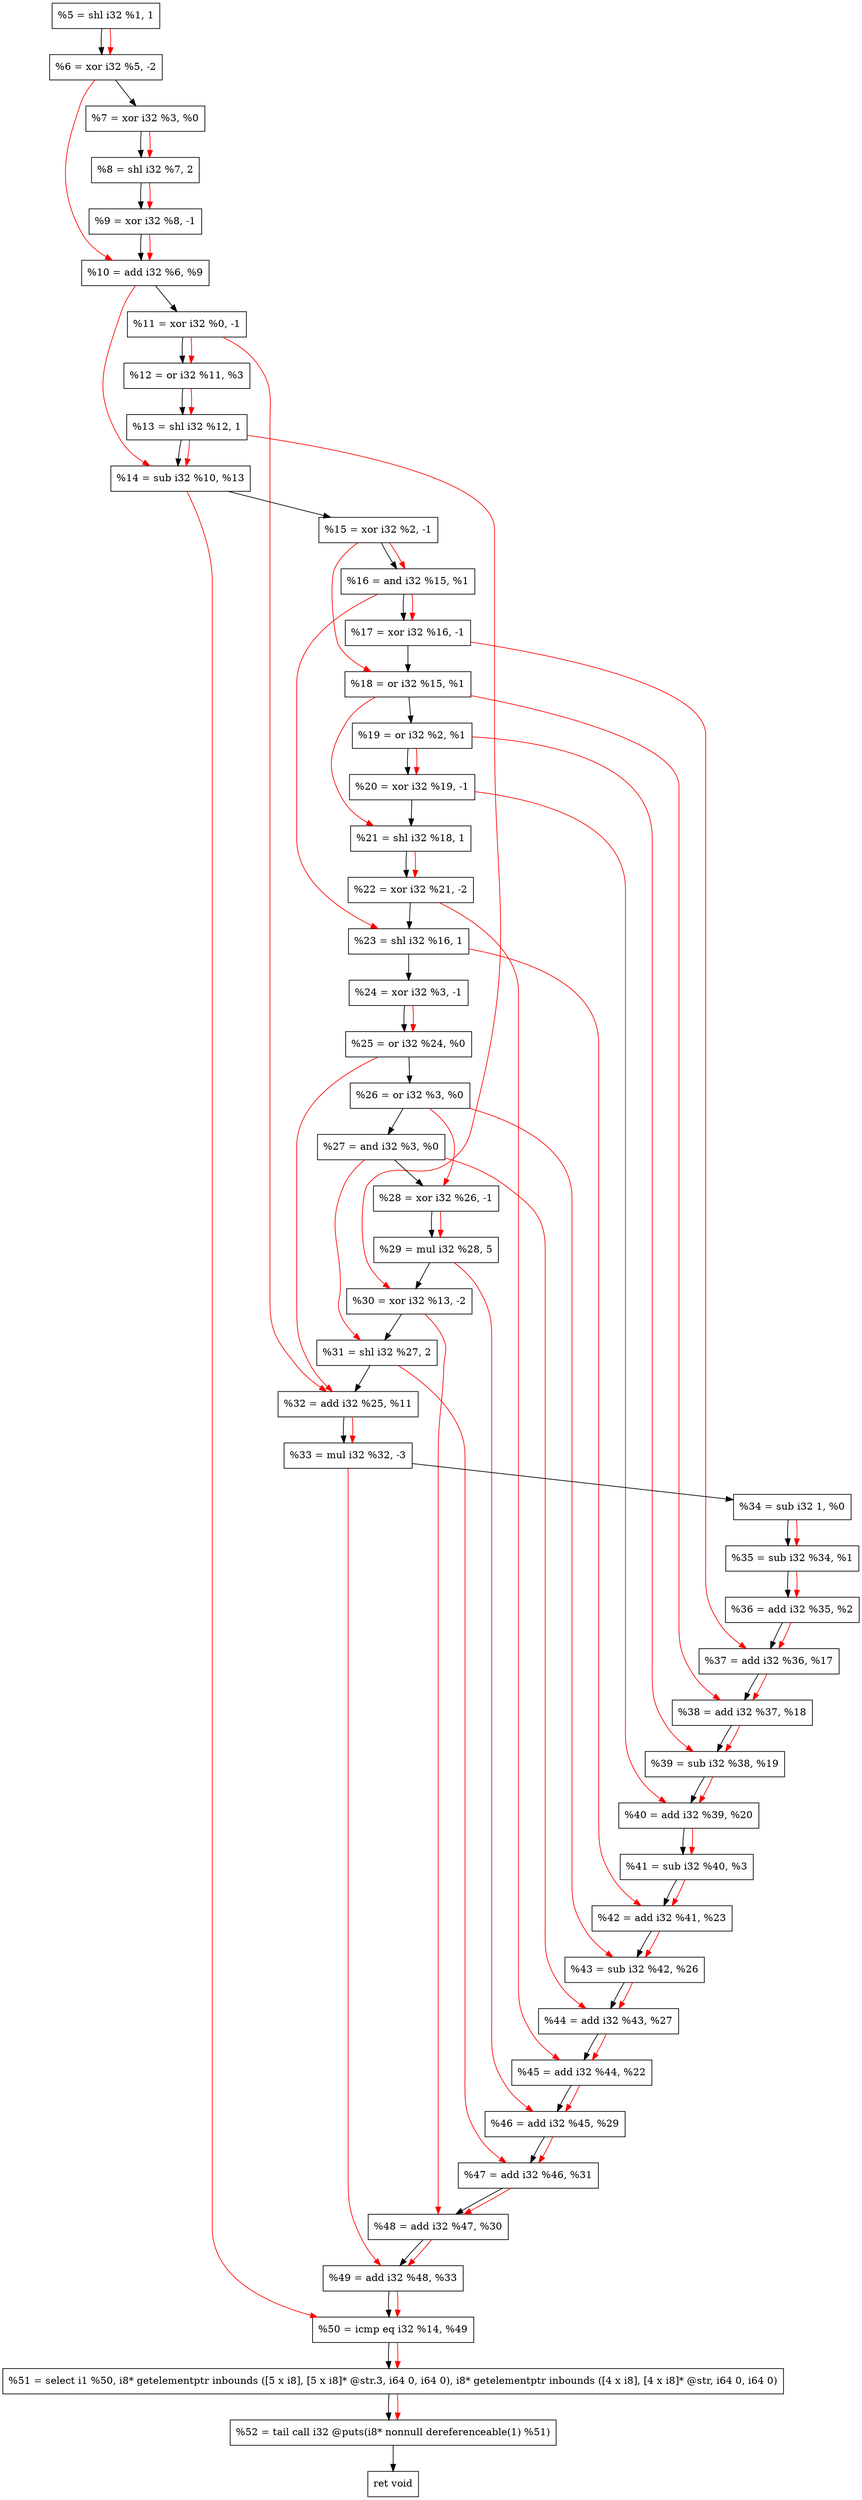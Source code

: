 digraph "DFG for'crackme' function" {
	Node0x8b0d30[shape=record, label="  %5 = shl i32 %1, 1"];
	Node0x8b0dd0[shape=record, label="  %6 = xor i32 %5, -2"];
	Node0x8b0e40[shape=record, label="  %7 = xor i32 %3, %0"];
	Node0x8b0ee0[shape=record, label="  %8 = shl i32 %7, 2"];
	Node0x8b0f80[shape=record, label="  %9 = xor i32 %8, -1"];
	Node0x8b0ff0[shape=record, label="  %10 = add i32 %6, %9"];
	Node0x8b1060[shape=record, label="  %11 = xor i32 %0, -1"];
	Node0x8b10d0[shape=record, label="  %12 = or i32 %11, %3"];
	Node0x8b1140[shape=record, label="  %13 = shl i32 %12, 1"];
	Node0x8b11b0[shape=record, label="  %14 = sub i32 %10, %13"];
	Node0x8b1220[shape=record, label="  %15 = xor i32 %2, -1"];
	Node0x8b1290[shape=record, label="  %16 = and i32 %15, %1"];
	Node0x8b1300[shape=record, label="  %17 = xor i32 %16, -1"];
	Node0x8b1370[shape=record, label="  %18 = or i32 %15, %1"];
	Node0x8b13e0[shape=record, label="  %19 = or i32 %2, %1"];
	Node0x8b1450[shape=record, label="  %20 = xor i32 %19, -1"];
	Node0x8b14c0[shape=record, label="  %21 = shl i32 %18, 1"];
	Node0x8b1530[shape=record, label="  %22 = xor i32 %21, -2"];
	Node0x8b15a0[shape=record, label="  %23 = shl i32 %16, 1"];
	Node0x8b1610[shape=record, label="  %24 = xor i32 %3, -1"];
	Node0x8b1680[shape=record, label="  %25 = or i32 %24, %0"];
	Node0x8b16f0[shape=record, label="  %26 = or i32 %3, %0"];
	Node0x8b1760[shape=record, label="  %27 = and i32 %3, %0"];
	Node0x8b17d0[shape=record, label="  %28 = xor i32 %26, -1"];
	Node0x8b1870[shape=record, label="  %29 = mul i32 %28, 5"];
	Node0x8b18e0[shape=record, label="  %30 = xor i32 %13, -2"];
	Node0x8b1950[shape=record, label="  %31 = shl i32 %27, 2"];
	Node0x8b19c0[shape=record, label="  %32 = add i32 %25, %11"];
	Node0x8b1c70[shape=record, label="  %33 = mul i32 %32, -3"];
	Node0x8b1ce0[shape=record, label="  %34 = sub i32 1, %0"];
	Node0x8b1d50[shape=record, label="  %35 = sub i32 %34, %1"];
	Node0x8b1dc0[shape=record, label="  %36 = add i32 %35, %2"];
	Node0x8b1e30[shape=record, label="  %37 = add i32 %36, %17"];
	Node0x8b1ea0[shape=record, label="  %38 = add i32 %37, %18"];
	Node0x8b1f10[shape=record, label="  %39 = sub i32 %38, %19"];
	Node0x8b1f80[shape=record, label="  %40 = add i32 %39, %20"];
	Node0x8b1ff0[shape=record, label="  %41 = sub i32 %40, %3"];
	Node0x8b2060[shape=record, label="  %42 = add i32 %41, %23"];
	Node0x8b20d0[shape=record, label="  %43 = sub i32 %42, %26"];
	Node0x8b2140[shape=record, label="  %44 = add i32 %43, %27"];
	Node0x8b21b0[shape=record, label="  %45 = add i32 %44, %22"];
	Node0x8b2220[shape=record, label="  %46 = add i32 %45, %29"];
	Node0x8b2290[shape=record, label="  %47 = add i32 %46, %31"];
	Node0x8b2300[shape=record, label="  %48 = add i32 %47, %30"];
	Node0x8b2370[shape=record, label="  %49 = add i32 %48, %33"];
	Node0x8b23e0[shape=record, label="  %50 = icmp eq i32 %14, %49"];
	Node0x851268[shape=record, label="  %51 = select i1 %50, i8* getelementptr inbounds ([5 x i8], [5 x i8]* @str.3, i64 0, i64 0), i8* getelementptr inbounds ([4 x i8], [4 x i8]* @str, i64 0, i64 0)"];
	Node0x8b2880[shape=record, label="  %52 = tail call i32 @puts(i8* nonnull dereferenceable(1) %51)"];
	Node0x8b28d0[shape=record, label="  ret void"];
	Node0x8b0d30 -> Node0x8b0dd0;
	Node0x8b0dd0 -> Node0x8b0e40;
	Node0x8b0e40 -> Node0x8b0ee0;
	Node0x8b0ee0 -> Node0x8b0f80;
	Node0x8b0f80 -> Node0x8b0ff0;
	Node0x8b0ff0 -> Node0x8b1060;
	Node0x8b1060 -> Node0x8b10d0;
	Node0x8b10d0 -> Node0x8b1140;
	Node0x8b1140 -> Node0x8b11b0;
	Node0x8b11b0 -> Node0x8b1220;
	Node0x8b1220 -> Node0x8b1290;
	Node0x8b1290 -> Node0x8b1300;
	Node0x8b1300 -> Node0x8b1370;
	Node0x8b1370 -> Node0x8b13e0;
	Node0x8b13e0 -> Node0x8b1450;
	Node0x8b1450 -> Node0x8b14c0;
	Node0x8b14c0 -> Node0x8b1530;
	Node0x8b1530 -> Node0x8b15a0;
	Node0x8b15a0 -> Node0x8b1610;
	Node0x8b1610 -> Node0x8b1680;
	Node0x8b1680 -> Node0x8b16f0;
	Node0x8b16f0 -> Node0x8b1760;
	Node0x8b1760 -> Node0x8b17d0;
	Node0x8b17d0 -> Node0x8b1870;
	Node0x8b1870 -> Node0x8b18e0;
	Node0x8b18e0 -> Node0x8b1950;
	Node0x8b1950 -> Node0x8b19c0;
	Node0x8b19c0 -> Node0x8b1c70;
	Node0x8b1c70 -> Node0x8b1ce0;
	Node0x8b1ce0 -> Node0x8b1d50;
	Node0x8b1d50 -> Node0x8b1dc0;
	Node0x8b1dc0 -> Node0x8b1e30;
	Node0x8b1e30 -> Node0x8b1ea0;
	Node0x8b1ea0 -> Node0x8b1f10;
	Node0x8b1f10 -> Node0x8b1f80;
	Node0x8b1f80 -> Node0x8b1ff0;
	Node0x8b1ff0 -> Node0x8b2060;
	Node0x8b2060 -> Node0x8b20d0;
	Node0x8b20d0 -> Node0x8b2140;
	Node0x8b2140 -> Node0x8b21b0;
	Node0x8b21b0 -> Node0x8b2220;
	Node0x8b2220 -> Node0x8b2290;
	Node0x8b2290 -> Node0x8b2300;
	Node0x8b2300 -> Node0x8b2370;
	Node0x8b2370 -> Node0x8b23e0;
	Node0x8b23e0 -> Node0x851268;
	Node0x851268 -> Node0x8b2880;
	Node0x8b2880 -> Node0x8b28d0;
edge [color=red]
	Node0x8b0d30 -> Node0x8b0dd0;
	Node0x8b0e40 -> Node0x8b0ee0;
	Node0x8b0ee0 -> Node0x8b0f80;
	Node0x8b0dd0 -> Node0x8b0ff0;
	Node0x8b0f80 -> Node0x8b0ff0;
	Node0x8b1060 -> Node0x8b10d0;
	Node0x8b10d0 -> Node0x8b1140;
	Node0x8b0ff0 -> Node0x8b11b0;
	Node0x8b1140 -> Node0x8b11b0;
	Node0x8b1220 -> Node0x8b1290;
	Node0x8b1290 -> Node0x8b1300;
	Node0x8b1220 -> Node0x8b1370;
	Node0x8b13e0 -> Node0x8b1450;
	Node0x8b1370 -> Node0x8b14c0;
	Node0x8b14c0 -> Node0x8b1530;
	Node0x8b1290 -> Node0x8b15a0;
	Node0x8b1610 -> Node0x8b1680;
	Node0x8b16f0 -> Node0x8b17d0;
	Node0x8b17d0 -> Node0x8b1870;
	Node0x8b1140 -> Node0x8b18e0;
	Node0x8b1760 -> Node0x8b1950;
	Node0x8b1680 -> Node0x8b19c0;
	Node0x8b1060 -> Node0x8b19c0;
	Node0x8b19c0 -> Node0x8b1c70;
	Node0x8b1ce0 -> Node0x8b1d50;
	Node0x8b1d50 -> Node0x8b1dc0;
	Node0x8b1dc0 -> Node0x8b1e30;
	Node0x8b1300 -> Node0x8b1e30;
	Node0x8b1e30 -> Node0x8b1ea0;
	Node0x8b1370 -> Node0x8b1ea0;
	Node0x8b1ea0 -> Node0x8b1f10;
	Node0x8b13e0 -> Node0x8b1f10;
	Node0x8b1f10 -> Node0x8b1f80;
	Node0x8b1450 -> Node0x8b1f80;
	Node0x8b1f80 -> Node0x8b1ff0;
	Node0x8b1ff0 -> Node0x8b2060;
	Node0x8b15a0 -> Node0x8b2060;
	Node0x8b2060 -> Node0x8b20d0;
	Node0x8b16f0 -> Node0x8b20d0;
	Node0x8b20d0 -> Node0x8b2140;
	Node0x8b1760 -> Node0x8b2140;
	Node0x8b2140 -> Node0x8b21b0;
	Node0x8b1530 -> Node0x8b21b0;
	Node0x8b21b0 -> Node0x8b2220;
	Node0x8b1870 -> Node0x8b2220;
	Node0x8b2220 -> Node0x8b2290;
	Node0x8b1950 -> Node0x8b2290;
	Node0x8b2290 -> Node0x8b2300;
	Node0x8b18e0 -> Node0x8b2300;
	Node0x8b2300 -> Node0x8b2370;
	Node0x8b1c70 -> Node0x8b2370;
	Node0x8b11b0 -> Node0x8b23e0;
	Node0x8b2370 -> Node0x8b23e0;
	Node0x8b23e0 -> Node0x851268;
	Node0x851268 -> Node0x8b2880;
}
